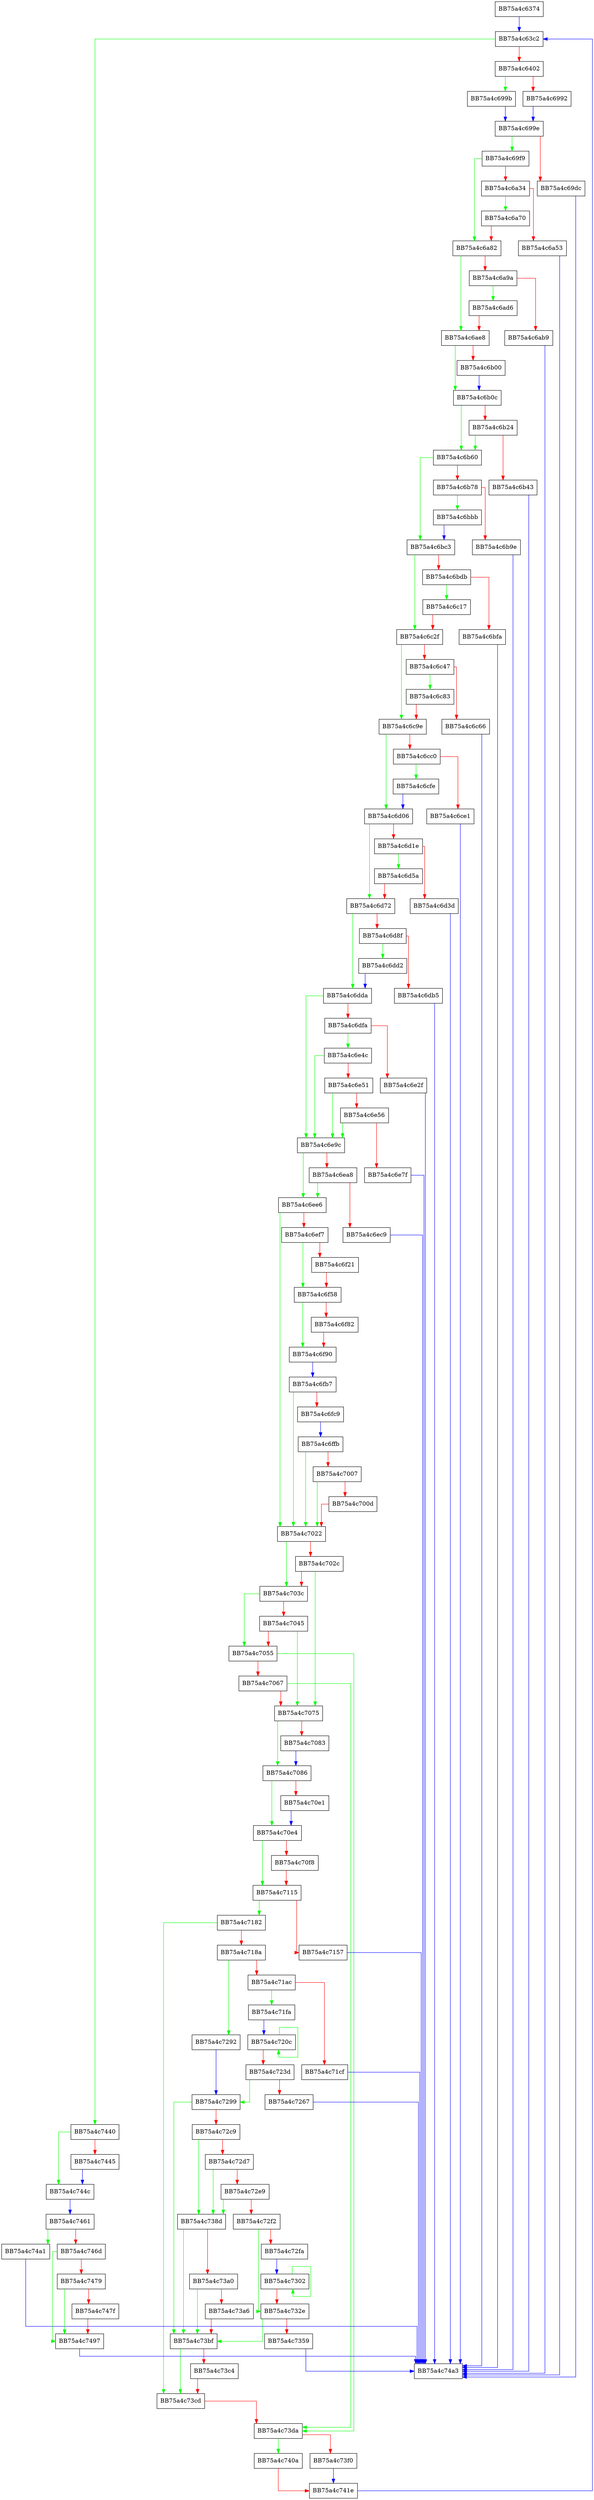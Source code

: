 digraph ReportThreatNotFoundData {
  node [shape="box"];
  graph [splines=ortho];
  BB75a4c6374 -> BB75a4c63c2 [color="blue"];
  BB75a4c63c2 -> BB75a4c7440 [color="green"];
  BB75a4c63c2 -> BB75a4c6402 [color="red"];
  BB75a4c6402 -> BB75a4c699b [color="green"];
  BB75a4c6402 -> BB75a4c6992 [color="red"];
  BB75a4c6992 -> BB75a4c699e [color="blue"];
  BB75a4c699b -> BB75a4c699e [color="blue"];
  BB75a4c699e -> BB75a4c69f9 [color="green"];
  BB75a4c699e -> BB75a4c69dc [color="red"];
  BB75a4c69dc -> BB75a4c74a3 [color="blue"];
  BB75a4c69f9 -> BB75a4c6a82 [color="green"];
  BB75a4c69f9 -> BB75a4c6a34 [color="red"];
  BB75a4c6a34 -> BB75a4c6a70 [color="green"];
  BB75a4c6a34 -> BB75a4c6a53 [color="red"];
  BB75a4c6a53 -> BB75a4c74a3 [color="blue"];
  BB75a4c6a70 -> BB75a4c6a82 [color="red"];
  BB75a4c6a82 -> BB75a4c6ae8 [color="green"];
  BB75a4c6a82 -> BB75a4c6a9a [color="red"];
  BB75a4c6a9a -> BB75a4c6ad6 [color="green"];
  BB75a4c6a9a -> BB75a4c6ab9 [color="red"];
  BB75a4c6ab9 -> BB75a4c74a3 [color="blue"];
  BB75a4c6ad6 -> BB75a4c6ae8 [color="red"];
  BB75a4c6ae8 -> BB75a4c6b0c [color="green"];
  BB75a4c6ae8 -> BB75a4c6b00 [color="red"];
  BB75a4c6b00 -> BB75a4c6b0c [color="blue"];
  BB75a4c6b0c -> BB75a4c6b60 [color="green"];
  BB75a4c6b0c -> BB75a4c6b24 [color="red"];
  BB75a4c6b24 -> BB75a4c6b60 [color="green"];
  BB75a4c6b24 -> BB75a4c6b43 [color="red"];
  BB75a4c6b43 -> BB75a4c74a3 [color="blue"];
  BB75a4c6b60 -> BB75a4c6bc3 [color="green"];
  BB75a4c6b60 -> BB75a4c6b78 [color="red"];
  BB75a4c6b78 -> BB75a4c6bbb [color="green"];
  BB75a4c6b78 -> BB75a4c6b9e [color="red"];
  BB75a4c6b9e -> BB75a4c74a3 [color="blue"];
  BB75a4c6bbb -> BB75a4c6bc3 [color="blue"];
  BB75a4c6bc3 -> BB75a4c6c2f [color="green"];
  BB75a4c6bc3 -> BB75a4c6bdb [color="red"];
  BB75a4c6bdb -> BB75a4c6c17 [color="green"];
  BB75a4c6bdb -> BB75a4c6bfa [color="red"];
  BB75a4c6bfa -> BB75a4c74a3 [color="blue"];
  BB75a4c6c17 -> BB75a4c6c2f [color="red"];
  BB75a4c6c2f -> BB75a4c6c9e [color="green"];
  BB75a4c6c2f -> BB75a4c6c47 [color="red"];
  BB75a4c6c47 -> BB75a4c6c83 [color="green"];
  BB75a4c6c47 -> BB75a4c6c66 [color="red"];
  BB75a4c6c66 -> BB75a4c74a3 [color="blue"];
  BB75a4c6c83 -> BB75a4c6c9e [color="red"];
  BB75a4c6c9e -> BB75a4c6d06 [color="green"];
  BB75a4c6c9e -> BB75a4c6cc0 [color="red"];
  BB75a4c6cc0 -> BB75a4c6cfe [color="green"];
  BB75a4c6cc0 -> BB75a4c6ce1 [color="red"];
  BB75a4c6ce1 -> BB75a4c74a3 [color="blue"];
  BB75a4c6cfe -> BB75a4c6d06 [color="blue"];
  BB75a4c6d06 -> BB75a4c6d72 [color="green"];
  BB75a4c6d06 -> BB75a4c6d1e [color="red"];
  BB75a4c6d1e -> BB75a4c6d5a [color="green"];
  BB75a4c6d1e -> BB75a4c6d3d [color="red"];
  BB75a4c6d3d -> BB75a4c74a3 [color="blue"];
  BB75a4c6d5a -> BB75a4c6d72 [color="red"];
  BB75a4c6d72 -> BB75a4c6dda [color="green"];
  BB75a4c6d72 -> BB75a4c6d8f [color="red"];
  BB75a4c6d8f -> BB75a4c6dd2 [color="green"];
  BB75a4c6d8f -> BB75a4c6db5 [color="red"];
  BB75a4c6db5 -> BB75a4c74a3 [color="blue"];
  BB75a4c6dd2 -> BB75a4c6dda [color="blue"];
  BB75a4c6dda -> BB75a4c6e9c [color="green"];
  BB75a4c6dda -> BB75a4c6dfa [color="red"];
  BB75a4c6dfa -> BB75a4c6e4c [color="green"];
  BB75a4c6dfa -> BB75a4c6e2f [color="red"];
  BB75a4c6e2f -> BB75a4c74a3 [color="blue"];
  BB75a4c6e4c -> BB75a4c6e9c [color="green"];
  BB75a4c6e4c -> BB75a4c6e51 [color="red"];
  BB75a4c6e51 -> BB75a4c6e9c [color="green"];
  BB75a4c6e51 -> BB75a4c6e56 [color="red"];
  BB75a4c6e56 -> BB75a4c6e9c [color="green"];
  BB75a4c6e56 -> BB75a4c6e7f [color="red"];
  BB75a4c6e7f -> BB75a4c74a3 [color="blue"];
  BB75a4c6e9c -> BB75a4c6ee6 [color="green"];
  BB75a4c6e9c -> BB75a4c6ea8 [color="red"];
  BB75a4c6ea8 -> BB75a4c6ee6 [color="green"];
  BB75a4c6ea8 -> BB75a4c6ec9 [color="red"];
  BB75a4c6ec9 -> BB75a4c74a3 [color="blue"];
  BB75a4c6ee6 -> BB75a4c7022 [color="green"];
  BB75a4c6ee6 -> BB75a4c6ef7 [color="red"];
  BB75a4c6ef7 -> BB75a4c6f58 [color="green"];
  BB75a4c6ef7 -> BB75a4c6f21 [color="red"];
  BB75a4c6f21 -> BB75a4c6f58 [color="red"];
  BB75a4c6f58 -> BB75a4c6f90 [color="green"];
  BB75a4c6f58 -> BB75a4c6f82 [color="red"];
  BB75a4c6f82 -> BB75a4c6f90 [color="red"];
  BB75a4c6f90 -> BB75a4c6fb7 [color="blue"];
  BB75a4c6fb7 -> BB75a4c7022 [color="green"];
  BB75a4c6fb7 -> BB75a4c6fc9 [color="red"];
  BB75a4c6fc9 -> BB75a4c6ffb [color="blue"];
  BB75a4c6ffb -> BB75a4c7022 [color="green"];
  BB75a4c6ffb -> BB75a4c7007 [color="red"];
  BB75a4c7007 -> BB75a4c7022 [color="green"];
  BB75a4c7007 -> BB75a4c700d [color="red"];
  BB75a4c700d -> BB75a4c7022 [color="red"];
  BB75a4c7022 -> BB75a4c703c [color="green"];
  BB75a4c7022 -> BB75a4c702c [color="red"];
  BB75a4c702c -> BB75a4c7075 [color="green"];
  BB75a4c702c -> BB75a4c703c [color="red"];
  BB75a4c703c -> BB75a4c7055 [color="green"];
  BB75a4c703c -> BB75a4c7045 [color="red"];
  BB75a4c7045 -> BB75a4c7075 [color="green"];
  BB75a4c7045 -> BB75a4c7055 [color="red"];
  BB75a4c7055 -> BB75a4c73da [color="green"];
  BB75a4c7055 -> BB75a4c7067 [color="red"];
  BB75a4c7067 -> BB75a4c73da [color="green"];
  BB75a4c7067 -> BB75a4c7075 [color="red"];
  BB75a4c7075 -> BB75a4c7086 [color="green"];
  BB75a4c7075 -> BB75a4c7083 [color="red"];
  BB75a4c7083 -> BB75a4c7086 [color="blue"];
  BB75a4c7086 -> BB75a4c70e4 [color="green"];
  BB75a4c7086 -> BB75a4c70e1 [color="red"];
  BB75a4c70e1 -> BB75a4c70e4 [color="blue"];
  BB75a4c70e4 -> BB75a4c7115 [color="green"];
  BB75a4c70e4 -> BB75a4c70f8 [color="red"];
  BB75a4c70f8 -> BB75a4c7115 [color="red"];
  BB75a4c7115 -> BB75a4c7182 [color="green"];
  BB75a4c7115 -> BB75a4c7157 [color="red"];
  BB75a4c7157 -> BB75a4c74a3 [color="blue"];
  BB75a4c7182 -> BB75a4c73cd [color="green"];
  BB75a4c7182 -> BB75a4c718a [color="red"];
  BB75a4c718a -> BB75a4c7292 [color="green"];
  BB75a4c718a -> BB75a4c71ac [color="red"];
  BB75a4c71ac -> BB75a4c71fa [color="green"];
  BB75a4c71ac -> BB75a4c71cf [color="red"];
  BB75a4c71cf -> BB75a4c74a3 [color="blue"];
  BB75a4c71fa -> BB75a4c720c [color="blue"];
  BB75a4c720c -> BB75a4c720c [color="green"];
  BB75a4c720c -> BB75a4c723d [color="red"];
  BB75a4c723d -> BB75a4c7299 [color="green"];
  BB75a4c723d -> BB75a4c7267 [color="red"];
  BB75a4c7267 -> BB75a4c74a3 [color="blue"];
  BB75a4c7292 -> BB75a4c7299 [color="blue"];
  BB75a4c7299 -> BB75a4c73bf [color="green"];
  BB75a4c7299 -> BB75a4c72c9 [color="red"];
  BB75a4c72c9 -> BB75a4c738d [color="green"];
  BB75a4c72c9 -> BB75a4c72d7 [color="red"];
  BB75a4c72d7 -> BB75a4c738d [color="green"];
  BB75a4c72d7 -> BB75a4c72e9 [color="red"];
  BB75a4c72e9 -> BB75a4c738d [color="green"];
  BB75a4c72e9 -> BB75a4c72f2 [color="red"];
  BB75a4c72f2 -> BB75a4c732e [color="green"];
  BB75a4c72f2 -> BB75a4c72fa [color="red"];
  BB75a4c72fa -> BB75a4c7302 [color="blue"];
  BB75a4c7302 -> BB75a4c7302 [color="green"];
  BB75a4c7302 -> BB75a4c732e [color="red"];
  BB75a4c732e -> BB75a4c73bf [color="green"];
  BB75a4c732e -> BB75a4c7359 [color="red"];
  BB75a4c7359 -> BB75a4c74a3 [color="blue"];
  BB75a4c738d -> BB75a4c73bf [color="green"];
  BB75a4c738d -> BB75a4c73a0 [color="red"];
  BB75a4c73a0 -> BB75a4c73bf [color="green"];
  BB75a4c73a0 -> BB75a4c73a6 [color="red"];
  BB75a4c73a6 -> BB75a4c73bf [color="red"];
  BB75a4c73bf -> BB75a4c73cd [color="green"];
  BB75a4c73bf -> BB75a4c73c4 [color="red"];
  BB75a4c73c4 -> BB75a4c73cd [color="red"];
  BB75a4c73cd -> BB75a4c73da [color="red"];
  BB75a4c73da -> BB75a4c740a [color="green"];
  BB75a4c73da -> BB75a4c73f0 [color="red"];
  BB75a4c73f0 -> BB75a4c741e [color="blue"];
  BB75a4c740a -> BB75a4c741e [color="red"];
  BB75a4c741e -> BB75a4c63c2 [color="blue"];
  BB75a4c7440 -> BB75a4c744c [color="green"];
  BB75a4c7440 -> BB75a4c7445 [color="red"];
  BB75a4c7445 -> BB75a4c744c [color="blue"];
  BB75a4c744c -> BB75a4c7461 [color="blue"];
  BB75a4c7461 -> BB75a4c74a1 [color="green"];
  BB75a4c7461 -> BB75a4c746d [color="red"];
  BB75a4c746d -> BB75a4c7497 [color="green"];
  BB75a4c746d -> BB75a4c7479 [color="red"];
  BB75a4c7479 -> BB75a4c7497 [color="green"];
  BB75a4c7479 -> BB75a4c747f [color="red"];
  BB75a4c747f -> BB75a4c7497 [color="red"];
  BB75a4c7497 -> BB75a4c74a3 [color="blue"];
  BB75a4c74a1 -> BB75a4c74a3 [color="blue"];
}